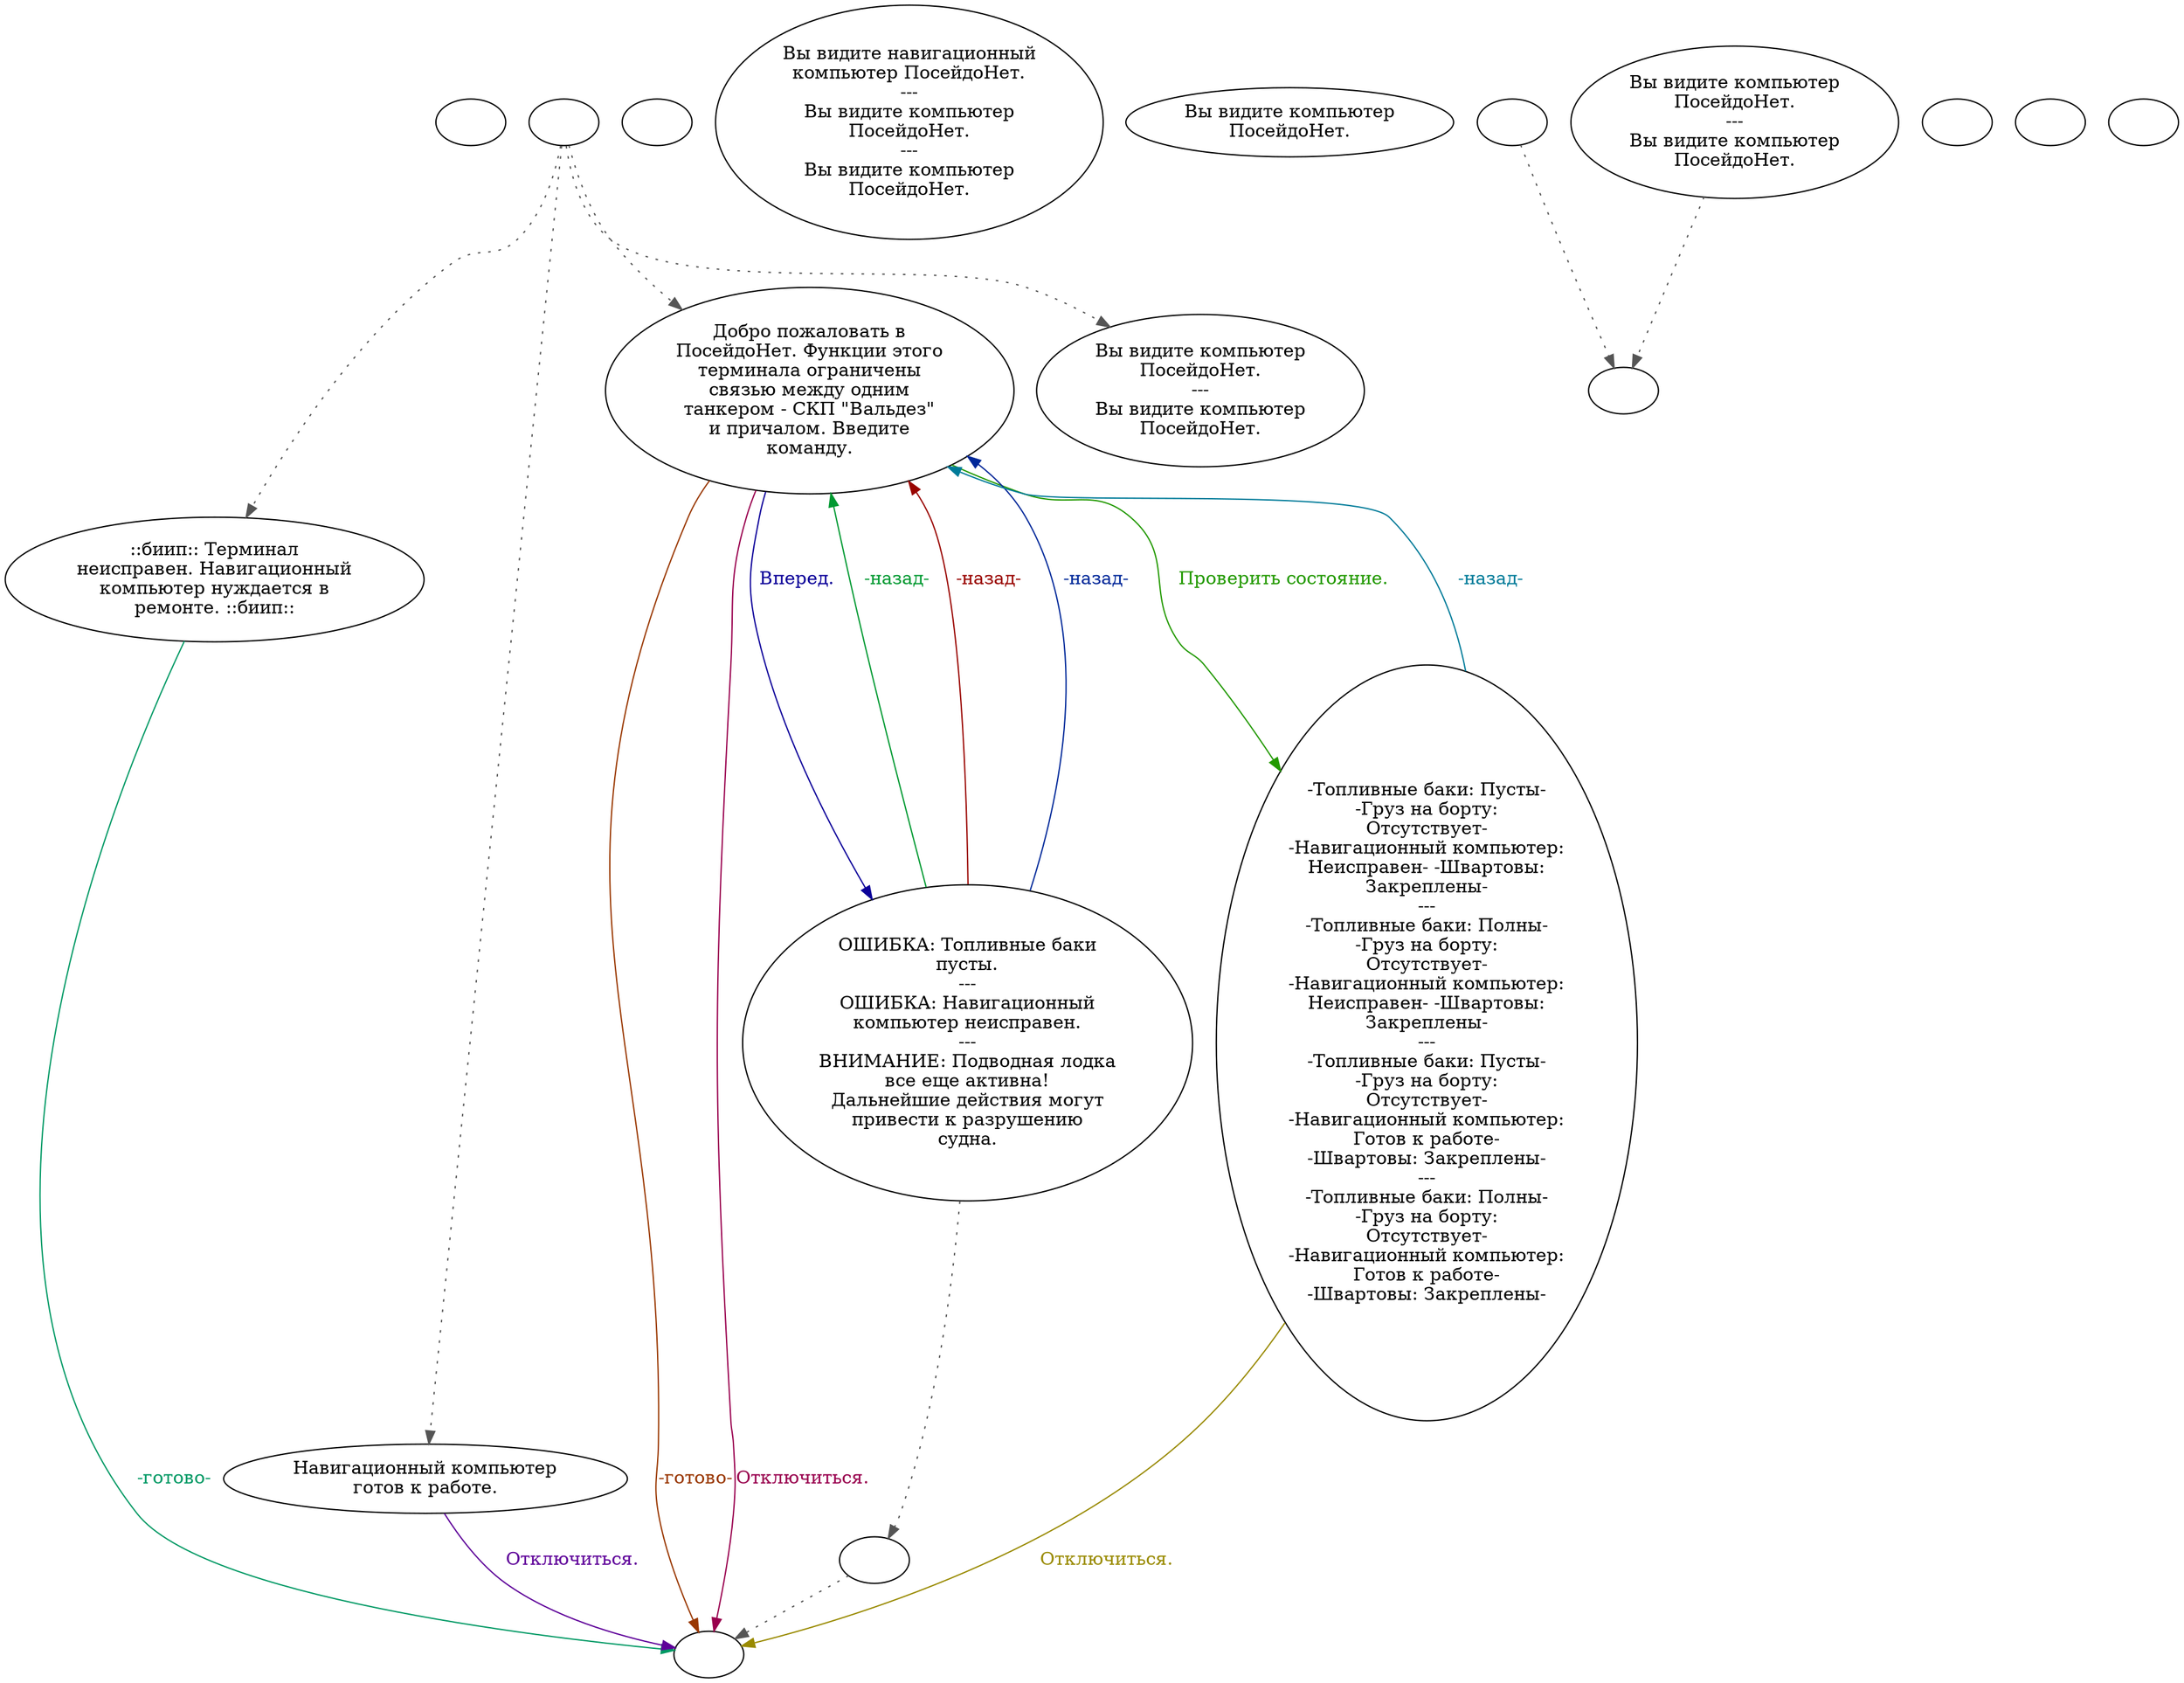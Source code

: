 digraph fstnkcmp {
  "start" [style=filled       fillcolor="#FFFFFF"       color="#000000"]
  "start" [label=""]
  "talk_p_proc" [style=filled       fillcolor="#FFFFFF"       color="#000000"]
  "talk_p_proc" -> "Node001" [style=dotted color="#555555"]
  "talk_p_proc" -> "Node004" [style=dotted color="#555555"]
  "talk_p_proc" -> "Node002" [style=dotted color="#555555"]
  "talk_p_proc" -> "LoadEnclave" [style=dotted color="#555555"]
  "talk_p_proc" [label=""]
  "destroy_p_proc" [style=filled       fillcolor="#FFFFFF"       color="#000000"]
  "destroy_p_proc" [label=""]
  "look_at_p_proc" [style=filled       fillcolor="#FFFFFF"       color="#000000"]
  "look_at_p_proc" [label="Вы видите навигационный\nкомпьютер ПосейдоНет.\n---\nВы видите компьютер\nПосейдоНет.\n---\nВы видите компьютер\nПосейдоНет."]
  "description_p_proc" [style=filled       fillcolor="#FFFFFF"       color="#000000"]
  "description_p_proc" [label="Вы видите компьютер\nПосейдоНет."]
  "use_skill_on_p_proc" [style=filled       fillcolor="#FFFFFF"       color="#000000"]
  "use_skill_on_p_proc" -> "use_p_proc" [style=dotted color="#555555"]
  "use_skill_on_p_proc" [label=""]
  "use_obj_on_p_proc" [style=filled       fillcolor="#FFFFFF"       color="#000000"]
  "use_obj_on_p_proc" -> "use_p_proc" [style=dotted color="#555555"]
  "use_obj_on_p_proc" [label="Вы видите компьютер\nПосейдоНет.\n---\nВы видите компьютер\nПосейдоНет."]
  "damage_p_proc" [style=filled       fillcolor="#FFFFFF"       color="#000000"]
  "damage_p_proc" [label=""]
  "map_enter_p_proc" [style=filled       fillcolor="#FFFFFF"       color="#000000"]
  "map_enter_p_proc" [label=""]
  "use_p_proc" [style=filled       fillcolor="#FFFFFF"       color="#000000"]
  "use_p_proc" [label=""]
  "timed_event_p_proc" [style=filled       fillcolor="#FFFFFF"       color="#000000"]
  "timed_event_p_proc" [label=""]
  "Node999" [style=filled       fillcolor="#FFFFFF"       color="#000000"]
  "Node999" [label=""]
  "Node001" [style=filled       fillcolor="#FFFFFF"       color="#000000"]
  "Node001" [label="::биип:: Терминал\nнеисправен. Навигационный\nкомпьютер нуждается в\nремонте. ::биип::"]
  "Node001" -> "Node999" [label="-готово-" color="#009964" fontcolor="#009964"]
  "Node002" [style=filled       fillcolor="#FFFFFF"       color="#000000"]
  "Node002" [label="Добро пожаловать в\nПосейдоНет. Функции этого\nтерминала ограничены\nсвязью между одним\nтанкером - СКП \"Вальдез\"\nи причалом. Введите\nкоманду."]
  "Node002" -> "Node999" [label="-готово-" color="#993700" fontcolor="#993700"]
  "Node002" -> "Node005" [label="Вперед." color="#0B0099" fontcolor="#0B0099"]
  "Node002" -> "Node003" [label="Проверить состояние." color="#229900" fontcolor="#229900"]
  "Node002" -> "Node999" [label="Отключиться." color="#99004E" fontcolor="#99004E"]
  "Node003" [style=filled       fillcolor="#FFFFFF"       color="#000000"]
  "Node003" [label="-Топливные баки: Пусты-\n-Груз на борту:\nОтсутствует-\n-Навигационный компьютер:\nНеисправен- -Швартовы:\nЗакреплены-\n---\n-Топливные баки: Полны-\n-Груз на борту:\nОтсутствует-\n-Навигационный компьютер:\nНеисправен- -Швартовы:\nЗакреплены-\n---\n-Топливные баки: Пусты-\n-Груз на борту:\nОтсутствует-\n-Навигационный компьютер:\nГотов к работе-\n-Швартовы: Закреплены-\n---\n-Топливные баки: Полны-\n-Груз на борту:\nОтсутствует-\n-Навигационный компьютер:\nГотов к работе-\n-Швартовы: Закреплены-"]
  "Node003" -> "Node002" [label="-назад-" color="#007B99" fontcolor="#007B99"]
  "Node003" -> "Node999" [label="Отключиться." color="#998A00" fontcolor="#998A00"]
  "Node004" [style=filled       fillcolor="#FFFFFF"       color="#000000"]
  "Node004" [label="Навигационный компьютер\nготов к работе."]
  "Node004" -> "Node999" [label="Отключиться." color="#5E0099" fontcolor="#5E0099"]
  "Node005" [style=filled       fillcolor="#FFFFFF"       color="#000000"]
  "Node005" -> "NodeMovie" [style=dotted color="#555555"]
  "Node005" [label="ОШИБКА: Топливные баки\nпусты.\n---\nОШИБКА: Навигационный\nкомпьютер неисправен.\n---\nВНИМАНИЕ: Подводная лодка\nвсе еще активна!\nДальнейшие действия могут\nпривести к разрушению\nсудна."]
  "Node005" -> "Node002" [label="-назад-" color="#009931" fontcolor="#009931"]
  "Node005" -> "Node002" [label="-назад-" color="#990400" fontcolor="#990400"]
  "Node005" -> "Node002" [label="-назад-" color="#002899" fontcolor="#002899"]
  "LoadEnclave" [style=filled       fillcolor="#FFFFFF"       color="#000000"]
  "LoadEnclave" [label="Вы видите компьютер\nПосейдоНет.\n---\nВы видите компьютер\nПосейдоНет."]
  "NodeMovie" [style=filled       fillcolor="#FFFFFF"       color="#000000"]
  "NodeMovie" -> "Node999" [style=dotted color="#555555"]
  "NodeMovie" [label=""]
}